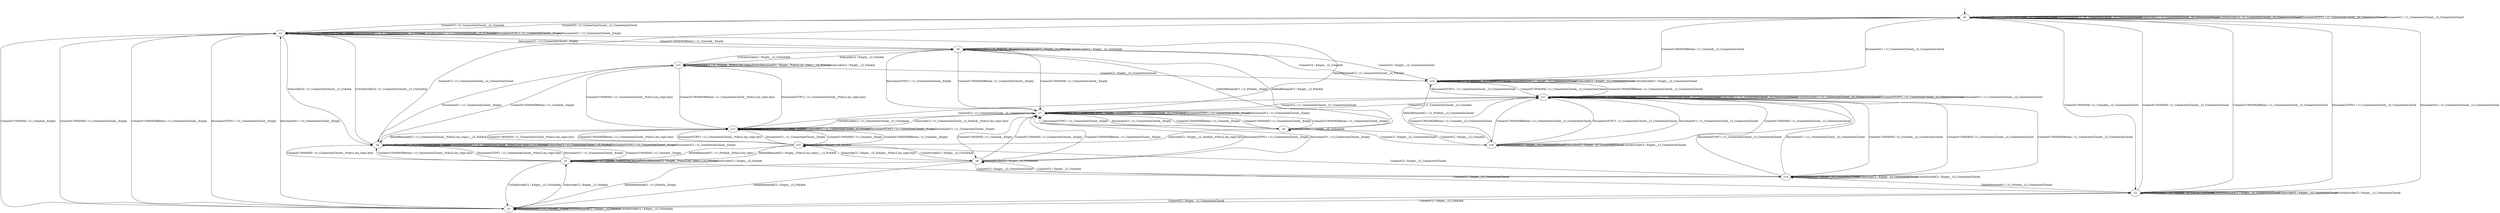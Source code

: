 digraph h6 {
s0 [label="s0"];
s1 [label="s1"];
s2 [label="s2"];
s10 [label="s10"];
s3 [label="s3"];
s4 [label="s4"];
s6 [label="s6"];
s5 [label="s5"];
s7 [label="s7"];
s12 [label="s12"];
s8 [label="s8"];
s9 [label="s9"];
s11 [label="s11"];
s13 [label="s13"];
s14 [label="s14"];
s15 [label="s15"];
s16 [label="s16"];
s0 -> s1 [label="ConnectC2 / c1_ConnectionClosed__c2_ConnAck"];
s0 -> s2 [label="ConnectC1WithWill / c1_ConnAck__c2_ConnectionClosed"];
s0 -> s10 [label="ConnectC1WithWillRetain / c1_ConnAck__c2_ConnectionClosed"];
s0 -> s0 [label="DeleteRetainedC1 / c1_ConnectionClosed__c2_ConnectionClosed"];
s0 -> s0 [label="DeleteRetainedC2 / c1_ConnectionClosed__c2_ConnectionClosed"];
s0 -> s0 [label="SubscribeC2 / c1_ConnectionClosed__c2_ConnectionClosed"];
s0 -> s0 [label="UnSubScribeC2 / c1_ConnectionClosed__c2_ConnectionClosed"];
s0 -> s0 [label="DisconnectTCPC1 / c1_ConnectionClosed__c2_ConnectionClosed"];
s0 -> s0 [label="DisconnectC1 / c1_ConnectionClosed__c2_ConnectionClosed"];
s1 -> s0 [label="ConnectC2 / c1_ConnectionClosed__c2_ConnectionClosed"];
s1 -> s3 [label="ConnectC1WithWill / c1_ConnAck__Empty"];
s1 -> s6 [label="ConnectC1WithWillRetain / c1_ConnAck__Empty"];
s1 -> s1 [label="DeleteRetainedC1 / c1_ConnectionClosed__Empty"];
s1 -> s1 [label="DeleteRetainedC2 / c1_ConnectionClosed__c2_PubAck"];
s1 -> s4 [label="SubscribeC2 / c1_ConnectionClosed__c2_SubAck"];
s1 -> s1 [label="UnSubScribeC2 / c1_ConnectionClosed__c2_UnSubAck"];
s1 -> s1 [label="DisconnectTCPC1 / c1_ConnectionClosed__Empty"];
s1 -> s1 [label="DisconnectC1 / c1_ConnectionClosed__Empty"];
s2 -> s3 [label="ConnectC2 / Empty__c2_ConnAck"];
s2 -> s0 [label="ConnectC1WithWill / c1_ConnectionClosed__c2_ConnectionClosed"];
s2 -> s0 [label="ConnectC1WithWillRetain / c1_ConnectionClosed__c2_ConnectionClosed"];
s2 -> s2 [label="DeleteRetainedC1 / c1_PubAck__c2_ConnectionClosed"];
s2 -> s2 [label="DeleteRetainedC2 / Empty__c2_ConnectionClosed"];
s2 -> s2 [label="SubscribeC2 / Empty__c2_ConnectionClosed"];
s2 -> s2 [label="UnSubScribeC2 / Empty__c2_ConnectionClosed"];
s2 -> s0 [label="DisconnectTCPC1 / c1_ConnectionClosed__c2_ConnectionClosed"];
s2 -> s0 [label="DisconnectC1 / c1_ConnectionClosed__c2_ConnectionClosed"];
s10 -> s6 [label="ConnectC2 / Empty__c2_ConnAck"];
s10 -> s11 [label="ConnectC1WithWill / c1_ConnectionClosed__c2_ConnectionClosed"];
s10 -> s11 [label="ConnectC1WithWillRetain / c1_ConnectionClosed__c2_ConnectionClosed"];
s10 -> s10 [label="DeleteRetainedC1 / c1_PubAck__c2_ConnectionClosed"];
s10 -> s10 [label="DeleteRetainedC2 / Empty__c2_ConnectionClosed"];
s10 -> s10 [label="SubscribeC2 / Empty__c2_ConnectionClosed"];
s10 -> s10 [label="UnSubScribeC2 / Empty__c2_ConnectionClosed"];
s10 -> s11 [label="DisconnectTCPC1 / c1_ConnectionClosed__c2_ConnectionClosed"];
s10 -> s0 [label="DisconnectC1 / c1_ConnectionClosed__c2_ConnectionClosed"];
s3 -> s2 [label="ConnectC2 / Empty__c2_ConnectionClosed"];
s3 -> s1 [label="ConnectC1WithWill / c1_ConnectionClosed__Empty"];
s3 -> s1 [label="ConnectC1WithWillRetain / c1_ConnectionClosed__Empty"];
s3 -> s3 [label="DeleteRetainedC1 / c1_PubAck__Empty"];
s3 -> s3 [label="DeleteRetainedC2 / Empty__c2_PubAck"];
s3 -> s5 [label="SubscribeC2 / Empty__c2_SubAck"];
s3 -> s3 [label="UnSubScribeC2 / Empty__c2_UnSubAck"];
s3 -> s1 [label="DisconnectTCPC1 / c1_ConnectionClosed__Empty"];
s3 -> s1 [label="DisconnectC1 / c1_ConnectionClosed__Empty"];
s4 -> s0 [label="ConnectC2 / c1_ConnectionClosed__c2_ConnectionClosed"];
s4 -> s5 [label="ConnectC1WithWill / c1_ConnAck__Empty"];
s4 -> s12 [label="ConnectC1WithWillRetain / c1_ConnAck__Empty"];
s4 -> s4 [label="DeleteRetainedC1 / c1_ConnectionClosed__Empty"];
s4 -> s4 [label="DeleteRetainedC2 / c1_ConnectionClosed__Pub(c2,my_topic,)__c2_PubAck"];
s4 -> s4 [label="SubscribeC2 / c1_ConnectionClosed__c2_SubAck"];
s4 -> s1 [label="UnSubScribeC2 / c1_ConnectionClosed__c2_UnSubAck"];
s4 -> s4 [label="DisconnectTCPC1 / c1_ConnectionClosed__Empty"];
s4 -> s4 [label="DisconnectC1 / c1_ConnectionClosed__Empty"];
s6 -> s10 [label="ConnectC2 / Empty__c2_ConnectionClosed"];
s6 -> s7 [label="ConnectC1WithWill / c1_ConnectionClosed__Empty"];
s6 -> s7 [label="ConnectC1WithWillRetain / c1_ConnectionClosed__Empty"];
s6 -> s6 [label="DeleteRetainedC1 / c1_PubAck__Empty"];
s6 -> s6 [label="DeleteRetainedC2 / Empty__c2_PubAck"];
s6 -> s12 [label="SubscribeC2 / Empty__c2_SubAck"];
s6 -> s6 [label="UnSubScribeC2 / Empty__c2_UnSubAck"];
s6 -> s7 [label="DisconnectTCPC1 / c1_ConnectionClosed__Empty"];
s6 -> s1 [label="DisconnectC1 / c1_ConnectionClosed__Empty"];
s5 -> s2 [label="ConnectC2 / Empty__c2_ConnectionClosed"];
s5 -> s4 [label="ConnectC1WithWill / c1_ConnectionClosed__Pub(c2,my_topic,bye)"];
s5 -> s4 [label="ConnectC1WithWillRetain / c1_ConnectionClosed__Pub(c2,my_topic,bye)"];
s5 -> s5 [label="DeleteRetainedC1 / c1_PubAck__Pub(c2,my_topic,)"];
s5 -> s5 [label="DeleteRetainedC2 / Empty__Pub(c2,my_topic,)__c2_PubAck"];
s5 -> s5 [label="SubscribeC2 / Empty__c2_SubAck"];
s5 -> s3 [label="UnSubScribeC2 / Empty__c2_UnSubAck"];
s5 -> s4 [label="DisconnectTCPC1 / c1_ConnectionClosed__Pub(c2,my_topic,bye)"];
s5 -> s4 [label="DisconnectC1 / c1_ConnectionClosed__Empty"];
s7 -> s11 [label="ConnectC2 / c1_ConnectionClosed__c2_ConnectionClosed"];
s7 -> s8 [label="ConnectC1WithWill / c1_ConnAck__Empty"];
s7 -> s9 [label="ConnectC1WithWillRetain / c1_ConnAck__Empty"];
s7 -> s7 [label="DeleteRetainedC1 / c1_ConnectionClosed__Empty"];
s7 -> s1 [label="DeleteRetainedC2 / c1_ConnectionClosed__c2_PubAck"];
s7 -> s13 [label="SubscribeC2 / c1_ConnectionClosed__c2_SubAck__Pub(c2,my_topic,bye)"];
s7 -> s7 [label="UnSubScribeC2 / c1_ConnectionClosed__c2_UnSubAck"];
s7 -> s7 [label="DisconnectTCPC1 / c1_ConnectionClosed__Empty"];
s7 -> s7 [label="DisconnectC1 / c1_ConnectionClosed__Empty"];
s12 -> s10 [label="ConnectC2 / Empty__c2_ConnectionClosed"];
s12 -> s13 [label="ConnectC1WithWill / c1_ConnectionClosed__Pub(c2,my_topic,bye)"];
s12 -> s13 [label="ConnectC1WithWillRetain / c1_ConnectionClosed__Pub(c2,my_topic,bye)"];
s12 -> s12 [label="DeleteRetainedC1 / c1_PubAck__Pub(c2,my_topic,)"];
s12 -> s12 [label="DeleteRetainedC2 / Empty__Pub(c2,my_topic,)__c2_PubAck"];
s12 -> s12 [label="SubscribeC2 / Empty__c2_SubAck"];
s12 -> s6 [label="UnSubScribeC2 / Empty__c2_UnSubAck"];
s12 -> s13 [label="DisconnectTCPC1 / c1_ConnectionClosed__Pub(c2,my_topic,bye)"];
s12 -> s4 [label="DisconnectC1 / c1_ConnectionClosed__Empty"];
s8 -> s14 [label="ConnectC2 / Empty__c2_ConnectionClosed"];
s8 -> s7 [label="ConnectC1WithWill / c1_ConnectionClosed__Empty"];
s8 -> s7 [label="ConnectC1WithWillRetain / c1_ConnectionClosed__Empty"];
s8 -> s3 [label="DeleteRetainedC1 / c1_PubAck__Empty"];
s8 -> s3 [label="DeleteRetainedC2 / Empty__c2_PubAck"];
s8 -> s15 [label="SubscribeC2 / Empty__c2_SubAck__Pub(c2,my_topic,bye)"];
s8 -> s8 [label="UnSubScribeC2 / Empty__c2_UnSubAck"];
s8 -> s7 [label="DisconnectTCPC1 / c1_ConnectionClosed__Empty"];
s8 -> s7 [label="DisconnectC1 / c1_ConnectionClosed__Empty"];
s9 -> s16 [label="ConnectC2 / Empty__c2_ConnectionClosed"];
s9 -> s7 [label="ConnectC1WithWill / c1_ConnectionClosed__Empty"];
s9 -> s7 [label="ConnectC1WithWillRetain / c1_ConnectionClosed__Empty"];
s9 -> s6 [label="DeleteRetainedC1 / c1_PubAck__Empty"];
s9 -> s6 [label="DeleteRetainedC2 / Empty__c2_PubAck"];
s9 -> s15 [label="SubscribeC2 / Empty__c2_SubAck__Pub(c2,my_topic,bye)"];
s9 -> s9 [label="UnSubScribeC2 / Empty__c2_UnSubAck"];
s9 -> s7 [label="DisconnectTCPC1 / c1_ConnectionClosed__Empty"];
s9 -> s7 [label="DisconnectC1 / c1_ConnectionClosed__Empty"];
s11 -> s7 [label="ConnectC2 / c1_ConnectionClosed__c2_ConnAck"];
s11 -> s14 [label="ConnectC1WithWill / c1_ConnAck__c2_ConnectionClosed"];
s11 -> s16 [label="ConnectC1WithWillRetain / c1_ConnAck__c2_ConnectionClosed"];
s11 -> s11 [label="DeleteRetainedC1 / c1_ConnectionClosed__c2_ConnectionClosed"];
s11 -> s11 [label="DeleteRetainedC2 / c1_ConnectionClosed__c2_ConnectionClosed"];
s11 -> s11 [label="SubscribeC2 / c1_ConnectionClosed__c2_ConnectionClosed"];
s11 -> s11 [label="UnSubScribeC2 / c1_ConnectionClosed__c2_ConnectionClosed"];
s11 -> s11 [label="DisconnectTCPC1 / c1_ConnectionClosed__c2_ConnectionClosed"];
s11 -> s11 [label="DisconnectC1 / c1_ConnectionClosed__c2_ConnectionClosed"];
s13 -> s11 [label="ConnectC2 / c1_ConnectionClosed__c2_ConnectionClosed"];
s13 -> s15 [label="ConnectC1WithWill / c1_ConnAck__Empty"];
s13 -> s15 [label="ConnectC1WithWillRetain / c1_ConnAck__Empty"];
s13 -> s13 [label="DeleteRetainedC1 / c1_ConnectionClosed__Empty"];
s13 -> s4 [label="DeleteRetainedC2 / c1_ConnectionClosed__Pub(c2,my_topic,)__c2_PubAck"];
s13 -> s13 [label="SubscribeC2 / c1_ConnectionClosed__c2_SubAck"];
s13 -> s7 [label="UnSubScribeC2 / c1_ConnectionClosed__c2_UnSubAck"];
s13 -> s13 [label="DisconnectTCPC1 / c1_ConnectionClosed__Empty"];
s13 -> s13 [label="DisconnectC1 / c1_ConnectionClosed__Empty"];
s14 -> s8 [label="ConnectC2 / Empty__c2_ConnAck"];
s14 -> s11 [label="ConnectC1WithWill / c1_ConnectionClosed__c2_ConnectionClosed"];
s14 -> s11 [label="ConnectC1WithWillRetain / c1_ConnectionClosed__c2_ConnectionClosed"];
s14 -> s2 [label="DeleteRetainedC1 / c1_PubAck__c2_ConnectionClosed"];
s14 -> s14 [label="DeleteRetainedC2 / Empty__c2_ConnectionClosed"];
s14 -> s14 [label="SubscribeC2 / Empty__c2_ConnectionClosed"];
s14 -> s14 [label="UnSubScribeC2 / Empty__c2_ConnectionClosed"];
s14 -> s11 [label="DisconnectTCPC1 / c1_ConnectionClosed__c2_ConnectionClosed"];
s14 -> s11 [label="DisconnectC1 / c1_ConnectionClosed__c2_ConnectionClosed"];
s15 -> s14 [label="ConnectC2 / Empty__c2_ConnectionClosed"];
s15 -> s13 [label="ConnectC1WithWill / c1_ConnectionClosed__Pub(c2,my_topic,bye)"];
s15 -> s13 [label="ConnectC1WithWillRetain / c1_ConnectionClosed__Pub(c2,my_topic,bye)"];
s15 -> s5 [label="DeleteRetainedC1 / c1_PubAck__Pub(c2,my_topic,)"];
s15 -> s5 [label="DeleteRetainedC2 / Empty__Pub(c2,my_topic,)__c2_PubAck"];
s15 -> s15 [label="SubscribeC2 / Empty__c2_SubAck"];
s15 -> s8 [label="UnSubScribeC2 / Empty__c2_UnSubAck"];
s15 -> s13 [label="DisconnectTCPC1 / c1_ConnectionClosed__Pub(c2,my_topic,bye)"];
s15 -> s13 [label="DisconnectC1 / c1_ConnectionClosed__Empty"];
s16 -> s9 [label="ConnectC2 / Empty__c2_ConnAck"];
s16 -> s11 [label="ConnectC1WithWill / c1_ConnectionClosed__c2_ConnectionClosed"];
s16 -> s11 [label="ConnectC1WithWillRetain / c1_ConnectionClosed__c2_ConnectionClosed"];
s16 -> s10 [label="DeleteRetainedC1 / c1_PubAck__c2_ConnectionClosed"];
s16 -> s16 [label="DeleteRetainedC2 / Empty__c2_ConnectionClosed"];
s16 -> s16 [label="SubscribeC2 / Empty__c2_ConnectionClosed"];
s16 -> s16 [label="UnSubScribeC2 / Empty__c2_ConnectionClosed"];
s16 -> s11 [label="DisconnectTCPC1 / c1_ConnectionClosed__c2_ConnectionClosed"];
s16 -> s11 [label="DisconnectC1 / c1_ConnectionClosed__c2_ConnectionClosed"];
__start0 [shape=none, label=""];
__start0 -> s0 [label=""];
}
